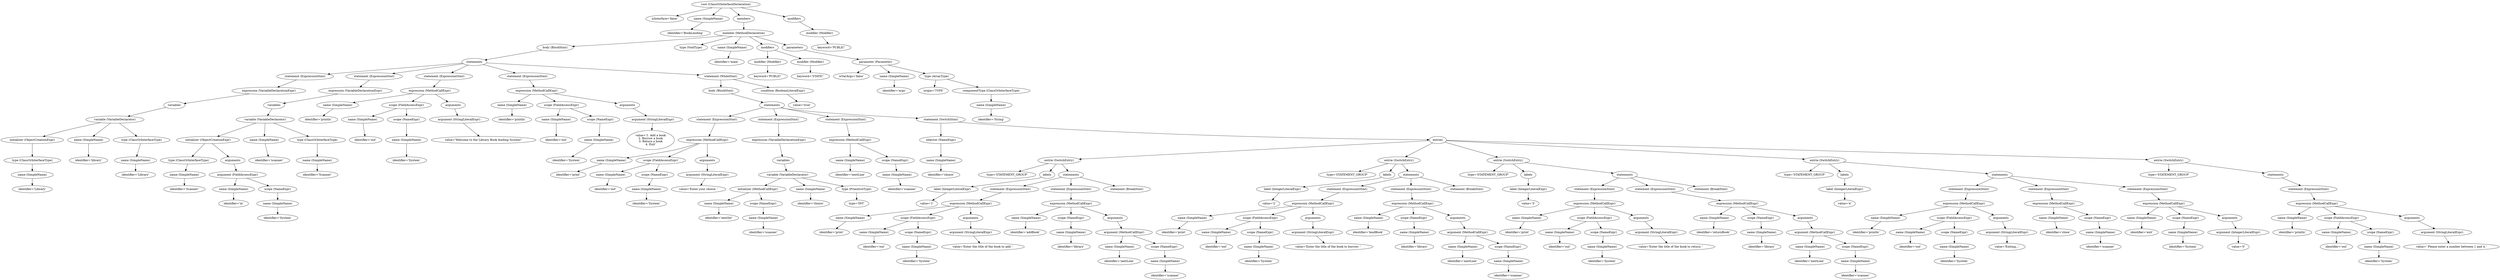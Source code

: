 digraph {
n0 [label="root (ClassOrInterfaceDeclaration)"];
n1 [label="isInterface='false'"];
n0 -> n1;
n2 [label="name (SimpleName)"];
n0 -> n2;
n3 [label="identifier='BookLending'"];
n2 -> n3;
n4 [label="members"];
n0 -> n4;
n5 [label="member (MethodDeclaration)"];
n4 -> n5;
n6 [label="body (BlockStmt)"];
n5 -> n6;
n7 [label="statements"];
n6 -> n7;
n8 [label="statement (ExpressionStmt)"];
n7 -> n8;
n9 [label="expression (VariableDeclarationExpr)"];
n8 -> n9;
n10 [label="variables"];
n9 -> n10;
n11 [label="variable (VariableDeclarator)"];
n10 -> n11;
n12 [label="initializer (ObjectCreationExpr)"];
n11 -> n12;
n13 [label="type (ClassOrInterfaceType)"];
n12 -> n13;
n14 [label="name (SimpleName)"];
n13 -> n14;
n15 [label="identifier='Library'"];
n14 -> n15;
n16 [label="name (SimpleName)"];
n11 -> n16;
n17 [label="identifier='library'"];
n16 -> n17;
n18 [label="type (ClassOrInterfaceType)"];
n11 -> n18;
n19 [label="name (SimpleName)"];
n18 -> n19;
n20 [label="identifier='Library'"];
n19 -> n20;
n21 [label="statement (ExpressionStmt)"];
n7 -> n21;
n22 [label="expression (VariableDeclarationExpr)"];
n21 -> n22;
n23 [label="variables"];
n22 -> n23;
n24 [label="variable (VariableDeclarator)"];
n23 -> n24;
n25 [label="initializer (ObjectCreationExpr)"];
n24 -> n25;
n26 [label="type (ClassOrInterfaceType)"];
n25 -> n26;
n27 [label="name (SimpleName)"];
n26 -> n27;
n28 [label="identifier='Scanner'"];
n27 -> n28;
n29 [label="arguments"];
n25 -> n29;
n30 [label="argument (FieldAccessExpr)"];
n29 -> n30;
n31 [label="name (SimpleName)"];
n30 -> n31;
n32 [label="identifier='in'"];
n31 -> n32;
n33 [label="scope (NameExpr)"];
n30 -> n33;
n34 [label="name (SimpleName)"];
n33 -> n34;
n35 [label="identifier='System'"];
n34 -> n35;
n36 [label="name (SimpleName)"];
n24 -> n36;
n37 [label="identifier='scanner'"];
n36 -> n37;
n38 [label="type (ClassOrInterfaceType)"];
n24 -> n38;
n39 [label="name (SimpleName)"];
n38 -> n39;
n40 [label="identifier='Scanner'"];
n39 -> n40;
n41 [label="statement (ExpressionStmt)"];
n7 -> n41;
n42 [label="expression (MethodCallExpr)"];
n41 -> n42;
n43 [label="name (SimpleName)"];
n42 -> n43;
n44 [label="identifier='println'"];
n43 -> n44;
n45 [label="scope (FieldAccessExpr)"];
n42 -> n45;
n46 [label="name (SimpleName)"];
n45 -> n46;
n47 [label="identifier='out'"];
n46 -> n47;
n48 [label="scope (NameExpr)"];
n45 -> n48;
n49 [label="name (SimpleName)"];
n48 -> n49;
n50 [label="identifier='System'"];
n49 -> n50;
n51 [label="arguments"];
n42 -> n51;
n52 [label="argument (StringLiteralExpr)"];
n51 -> n52;
n53 [label="value='Welcome to the Library Book lending System!'"];
n52 -> n53;
n54 [label="statement (ExpressionStmt)"];
n7 -> n54;
n55 [label="expression (MethodCallExpr)"];
n54 -> n55;
n56 [label="name (SimpleName)"];
n55 -> n56;
n57 [label="identifier='println'"];
n56 -> n57;
n58 [label="scope (FieldAccessExpr)"];
n55 -> n58;
n59 [label="name (SimpleName)"];
n58 -> n59;
n60 [label="identifier='out'"];
n59 -> n60;
n61 [label="scope (NameExpr)"];
n58 -> n61;
n62 [label="name (SimpleName)"];
n61 -> n62;
n63 [label="identifier='System'"];
n62 -> n63;
n64 [label="arguments"];
n55 -> n64;
n65 [label="argument (StringLiteralExpr)"];
n64 -> n65;
n66 [label="value='1. Add a book\n2. Borrow a book\n3. Return a book\n4. Exit'"];
n65 -> n66;
n67 [label="statement (WhileStmt)"];
n7 -> n67;
n68 [label="body (BlockStmt)"];
n67 -> n68;
n69 [label="statements"];
n68 -> n69;
n70 [label="statement (ExpressionStmt)"];
n69 -> n70;
n71 [label="expression (MethodCallExpr)"];
n70 -> n71;
n72 [label="name (SimpleName)"];
n71 -> n72;
n73 [label="identifier='print'"];
n72 -> n73;
n74 [label="scope (FieldAccessExpr)"];
n71 -> n74;
n75 [label="name (SimpleName)"];
n74 -> n75;
n76 [label="identifier='out'"];
n75 -> n76;
n77 [label="scope (NameExpr)"];
n74 -> n77;
n78 [label="name (SimpleName)"];
n77 -> n78;
n79 [label="identifier='System'"];
n78 -> n79;
n80 [label="arguments"];
n71 -> n80;
n81 [label="argument (StringLiteralExpr)"];
n80 -> n81;
n82 [label="value='Enter your choice: '"];
n81 -> n82;
n83 [label="statement (ExpressionStmt)"];
n69 -> n83;
n84 [label="expression (VariableDeclarationExpr)"];
n83 -> n84;
n85 [label="variables"];
n84 -> n85;
n86 [label="variable (VariableDeclarator)"];
n85 -> n86;
n87 [label="initializer (MethodCallExpr)"];
n86 -> n87;
n88 [label="name (SimpleName)"];
n87 -> n88;
n89 [label="identifier='nextInt'"];
n88 -> n89;
n90 [label="scope (NameExpr)"];
n87 -> n90;
n91 [label="name (SimpleName)"];
n90 -> n91;
n92 [label="identifier='scanner'"];
n91 -> n92;
n93 [label="name (SimpleName)"];
n86 -> n93;
n94 [label="identifier='choice'"];
n93 -> n94;
n95 [label="type (PrimitiveType)"];
n86 -> n95;
n96 [label="type='INT'"];
n95 -> n96;
n97 [label="statement (ExpressionStmt)"];
n69 -> n97;
n98 [label="expression (MethodCallExpr)"];
n97 -> n98;
n99 [label="name (SimpleName)"];
n98 -> n99;
n100 [label="identifier='nextLine'"];
n99 -> n100;
n101 [label="scope (NameExpr)"];
n98 -> n101;
n102 [label="name (SimpleName)"];
n101 -> n102;
n103 [label="identifier='scanner'"];
n102 -> n103;
n104 [label="statement (SwitchStmt)"];
n69 -> n104;
n105 [label="selector (NameExpr)"];
n104 -> n105;
n106 [label="name (SimpleName)"];
n105 -> n106;
n107 [label="identifier='choice'"];
n106 -> n107;
n108 [label="entries"];
n104 -> n108;
n109 [label="entrie (SwitchEntry)"];
n108 -> n109;
n110 [label="type='STATEMENT_GROUP'"];
n109 -> n110;
n111 [label="labels"];
n109 -> n111;
n112 [label="label (IntegerLiteralExpr)"];
n111 -> n112;
n113 [label="value='1'"];
n112 -> n113;
n114 [label="statements"];
n109 -> n114;
n115 [label="statement (ExpressionStmt)"];
n114 -> n115;
n116 [label="expression (MethodCallExpr)"];
n115 -> n116;
n117 [label="name (SimpleName)"];
n116 -> n117;
n118 [label="identifier='print'"];
n117 -> n118;
n119 [label="scope (FieldAccessExpr)"];
n116 -> n119;
n120 [label="name (SimpleName)"];
n119 -> n120;
n121 [label="identifier='out'"];
n120 -> n121;
n122 [label="scope (NameExpr)"];
n119 -> n122;
n123 [label="name (SimpleName)"];
n122 -> n123;
n124 [label="identifier='System'"];
n123 -> n124;
n125 [label="arguments"];
n116 -> n125;
n126 [label="argument (StringLiteralExpr)"];
n125 -> n126;
n127 [label="value='Enter the title of the book to add: '"];
n126 -> n127;
n128 [label="statement (ExpressionStmt)"];
n114 -> n128;
n129 [label="expression (MethodCallExpr)"];
n128 -> n129;
n130 [label="name (SimpleName)"];
n129 -> n130;
n131 [label="identifier='addBook'"];
n130 -> n131;
n132 [label="scope (NameExpr)"];
n129 -> n132;
n133 [label="name (SimpleName)"];
n132 -> n133;
n134 [label="identifier='library'"];
n133 -> n134;
n135 [label="arguments"];
n129 -> n135;
n136 [label="argument (MethodCallExpr)"];
n135 -> n136;
n137 [label="name (SimpleName)"];
n136 -> n137;
n138 [label="identifier='nextLine'"];
n137 -> n138;
n139 [label="scope (NameExpr)"];
n136 -> n139;
n140 [label="name (SimpleName)"];
n139 -> n140;
n141 [label="identifier='scanner'"];
n140 -> n141;
n142 [label="statement (BreakStmt)"];
n114 -> n142;
n143 [label="entrie (SwitchEntry)"];
n108 -> n143;
n144 [label="type='STATEMENT_GROUP'"];
n143 -> n144;
n145 [label="labels"];
n143 -> n145;
n146 [label="label (IntegerLiteralExpr)"];
n145 -> n146;
n147 [label="value='2'"];
n146 -> n147;
n148 [label="statements"];
n143 -> n148;
n149 [label="statement (ExpressionStmt)"];
n148 -> n149;
n150 [label="expression (MethodCallExpr)"];
n149 -> n150;
n151 [label="name (SimpleName)"];
n150 -> n151;
n152 [label="identifier='print'"];
n151 -> n152;
n153 [label="scope (FieldAccessExpr)"];
n150 -> n153;
n154 [label="name (SimpleName)"];
n153 -> n154;
n155 [label="identifier='out'"];
n154 -> n155;
n156 [label="scope (NameExpr)"];
n153 -> n156;
n157 [label="name (SimpleName)"];
n156 -> n157;
n158 [label="identifier='System'"];
n157 -> n158;
n159 [label="arguments"];
n150 -> n159;
n160 [label="argument (StringLiteralExpr)"];
n159 -> n160;
n161 [label="value='Enter the title of the book to borrow: '"];
n160 -> n161;
n162 [label="statement (ExpressionStmt)"];
n148 -> n162;
n163 [label="expression (MethodCallExpr)"];
n162 -> n163;
n164 [label="name (SimpleName)"];
n163 -> n164;
n165 [label="identifier='lendBook'"];
n164 -> n165;
n166 [label="scope (NameExpr)"];
n163 -> n166;
n167 [label="name (SimpleName)"];
n166 -> n167;
n168 [label="identifier='library'"];
n167 -> n168;
n169 [label="arguments"];
n163 -> n169;
n170 [label="argument (MethodCallExpr)"];
n169 -> n170;
n171 [label="name (SimpleName)"];
n170 -> n171;
n172 [label="identifier='nextLine'"];
n171 -> n172;
n173 [label="scope (NameExpr)"];
n170 -> n173;
n174 [label="name (SimpleName)"];
n173 -> n174;
n175 [label="identifier='scanner'"];
n174 -> n175;
n176 [label="statement (BreakStmt)"];
n148 -> n176;
n177 [label="entrie (SwitchEntry)"];
n108 -> n177;
n178 [label="type='STATEMENT_GROUP'"];
n177 -> n178;
n179 [label="labels"];
n177 -> n179;
n180 [label="label (IntegerLiteralExpr)"];
n179 -> n180;
n181 [label="value='3'"];
n180 -> n181;
n182 [label="statements"];
n177 -> n182;
n183 [label="statement (ExpressionStmt)"];
n182 -> n183;
n184 [label="expression (MethodCallExpr)"];
n183 -> n184;
n185 [label="name (SimpleName)"];
n184 -> n185;
n186 [label="identifier='print'"];
n185 -> n186;
n187 [label="scope (FieldAccessExpr)"];
n184 -> n187;
n188 [label="name (SimpleName)"];
n187 -> n188;
n189 [label="identifier='out'"];
n188 -> n189;
n190 [label="scope (NameExpr)"];
n187 -> n190;
n191 [label="name (SimpleName)"];
n190 -> n191;
n192 [label="identifier='System'"];
n191 -> n192;
n193 [label="arguments"];
n184 -> n193;
n194 [label="argument (StringLiteralExpr)"];
n193 -> n194;
n195 [label="value='Enter the title of the book to return: '"];
n194 -> n195;
n196 [label="statement (ExpressionStmt)"];
n182 -> n196;
n197 [label="expression (MethodCallExpr)"];
n196 -> n197;
n198 [label="name (SimpleName)"];
n197 -> n198;
n199 [label="identifier='returnBook'"];
n198 -> n199;
n200 [label="scope (NameExpr)"];
n197 -> n200;
n201 [label="name (SimpleName)"];
n200 -> n201;
n202 [label="identifier='library'"];
n201 -> n202;
n203 [label="arguments"];
n197 -> n203;
n204 [label="argument (MethodCallExpr)"];
n203 -> n204;
n205 [label="name (SimpleName)"];
n204 -> n205;
n206 [label="identifier='nextLine'"];
n205 -> n206;
n207 [label="scope (NameExpr)"];
n204 -> n207;
n208 [label="name (SimpleName)"];
n207 -> n208;
n209 [label="identifier='scanner'"];
n208 -> n209;
n210 [label="statement (BreakStmt)"];
n182 -> n210;
n211 [label="entrie (SwitchEntry)"];
n108 -> n211;
n212 [label="type='STATEMENT_GROUP'"];
n211 -> n212;
n213 [label="labels"];
n211 -> n213;
n214 [label="label (IntegerLiteralExpr)"];
n213 -> n214;
n215 [label="value='4'"];
n214 -> n215;
n216 [label="statements"];
n211 -> n216;
n217 [label="statement (ExpressionStmt)"];
n216 -> n217;
n218 [label="expression (MethodCallExpr)"];
n217 -> n218;
n219 [label="name (SimpleName)"];
n218 -> n219;
n220 [label="identifier='println'"];
n219 -> n220;
n221 [label="scope (FieldAccessExpr)"];
n218 -> n221;
n222 [label="name (SimpleName)"];
n221 -> n222;
n223 [label="identifier='out'"];
n222 -> n223;
n224 [label="scope (NameExpr)"];
n221 -> n224;
n225 [label="name (SimpleName)"];
n224 -> n225;
n226 [label="identifier='System'"];
n225 -> n226;
n227 [label="arguments"];
n218 -> n227;
n228 [label="argument (StringLiteralExpr)"];
n227 -> n228;
n229 [label="value='Exiting...'"];
n228 -> n229;
n230 [label="statement (ExpressionStmt)"];
n216 -> n230;
n231 [label="expression (MethodCallExpr)"];
n230 -> n231;
n232 [label="name (SimpleName)"];
n231 -> n232;
n233 [label="identifier='close'"];
n232 -> n233;
n234 [label="scope (NameExpr)"];
n231 -> n234;
n235 [label="name (SimpleName)"];
n234 -> n235;
n236 [label="identifier='scanner'"];
n235 -> n236;
n237 [label="statement (ExpressionStmt)"];
n216 -> n237;
n238 [label="expression (MethodCallExpr)"];
n237 -> n238;
n239 [label="name (SimpleName)"];
n238 -> n239;
n240 [label="identifier='exit'"];
n239 -> n240;
n241 [label="scope (NameExpr)"];
n238 -> n241;
n242 [label="name (SimpleName)"];
n241 -> n242;
n243 [label="identifier='System'"];
n242 -> n243;
n244 [label="arguments"];
n238 -> n244;
n245 [label="argument (IntegerLiteralExpr)"];
n244 -> n245;
n246 [label="value='0'"];
n245 -> n246;
n247 [label="entrie (SwitchEntry)"];
n108 -> n247;
n248 [label="type='STATEMENT_GROUP'"];
n247 -> n248;
n249 [label="statements"];
n247 -> n249;
n250 [label="statement (ExpressionStmt)"];
n249 -> n250;
n251 [label="expression (MethodCallExpr)"];
n250 -> n251;
n252 [label="name (SimpleName)"];
n251 -> n252;
n253 [label="identifier='println'"];
n252 -> n253;
n254 [label="scope (FieldAccessExpr)"];
n251 -> n254;
n255 [label="name (SimpleName)"];
n254 -> n255;
n256 [label="identifier='out'"];
n255 -> n256;
n257 [label="scope (NameExpr)"];
n254 -> n257;
n258 [label="name (SimpleName)"];
n257 -> n258;
n259 [label="identifier='System'"];
n258 -> n259;
n260 [label="arguments"];
n251 -> n260;
n261 [label="argument (StringLiteralExpr)"];
n260 -> n261;
n262 [label="value=' Please enter a number between 1 and 4.'"];
n261 -> n262;
n263 [label="condition (BooleanLiteralExpr)"];
n67 -> n263;
n264 [label="value='true'"];
n263 -> n264;
n265 [label="type (VoidType)"];
n5 -> n265;
n266 [label="name (SimpleName)"];
n5 -> n266;
n267 [label="identifier='main'"];
n266 -> n267;
n268 [label="modifiers"];
n5 -> n268;
n269 [label="modifier (Modifier)"];
n268 -> n269;
n270 [label="keyword='PUBLIC'"];
n269 -> n270;
n271 [label="modifier (Modifier)"];
n268 -> n271;
n272 [label="keyword='STATIC'"];
n271 -> n272;
n273 [label="parameters"];
n5 -> n273;
n274 [label="parameter (Parameter)"];
n273 -> n274;
n275 [label="isVarArgs='false'"];
n274 -> n275;
n276 [label="name (SimpleName)"];
n274 -> n276;
n277 [label="identifier='args'"];
n276 -> n277;
n278 [label="type (ArrayType)"];
n274 -> n278;
n279 [label="origin='TYPE'"];
n278 -> n279;
n280 [label="componentType (ClassOrInterfaceType)"];
n278 -> n280;
n281 [label="name (SimpleName)"];
n280 -> n281;
n282 [label="identifier='String'"];
n281 -> n282;
n283 [label="modifiers"];
n0 -> n283;
n284 [label="modifier (Modifier)"];
n283 -> n284;
n285 [label="keyword='PUBLIC'"];
n284 -> n285;
}